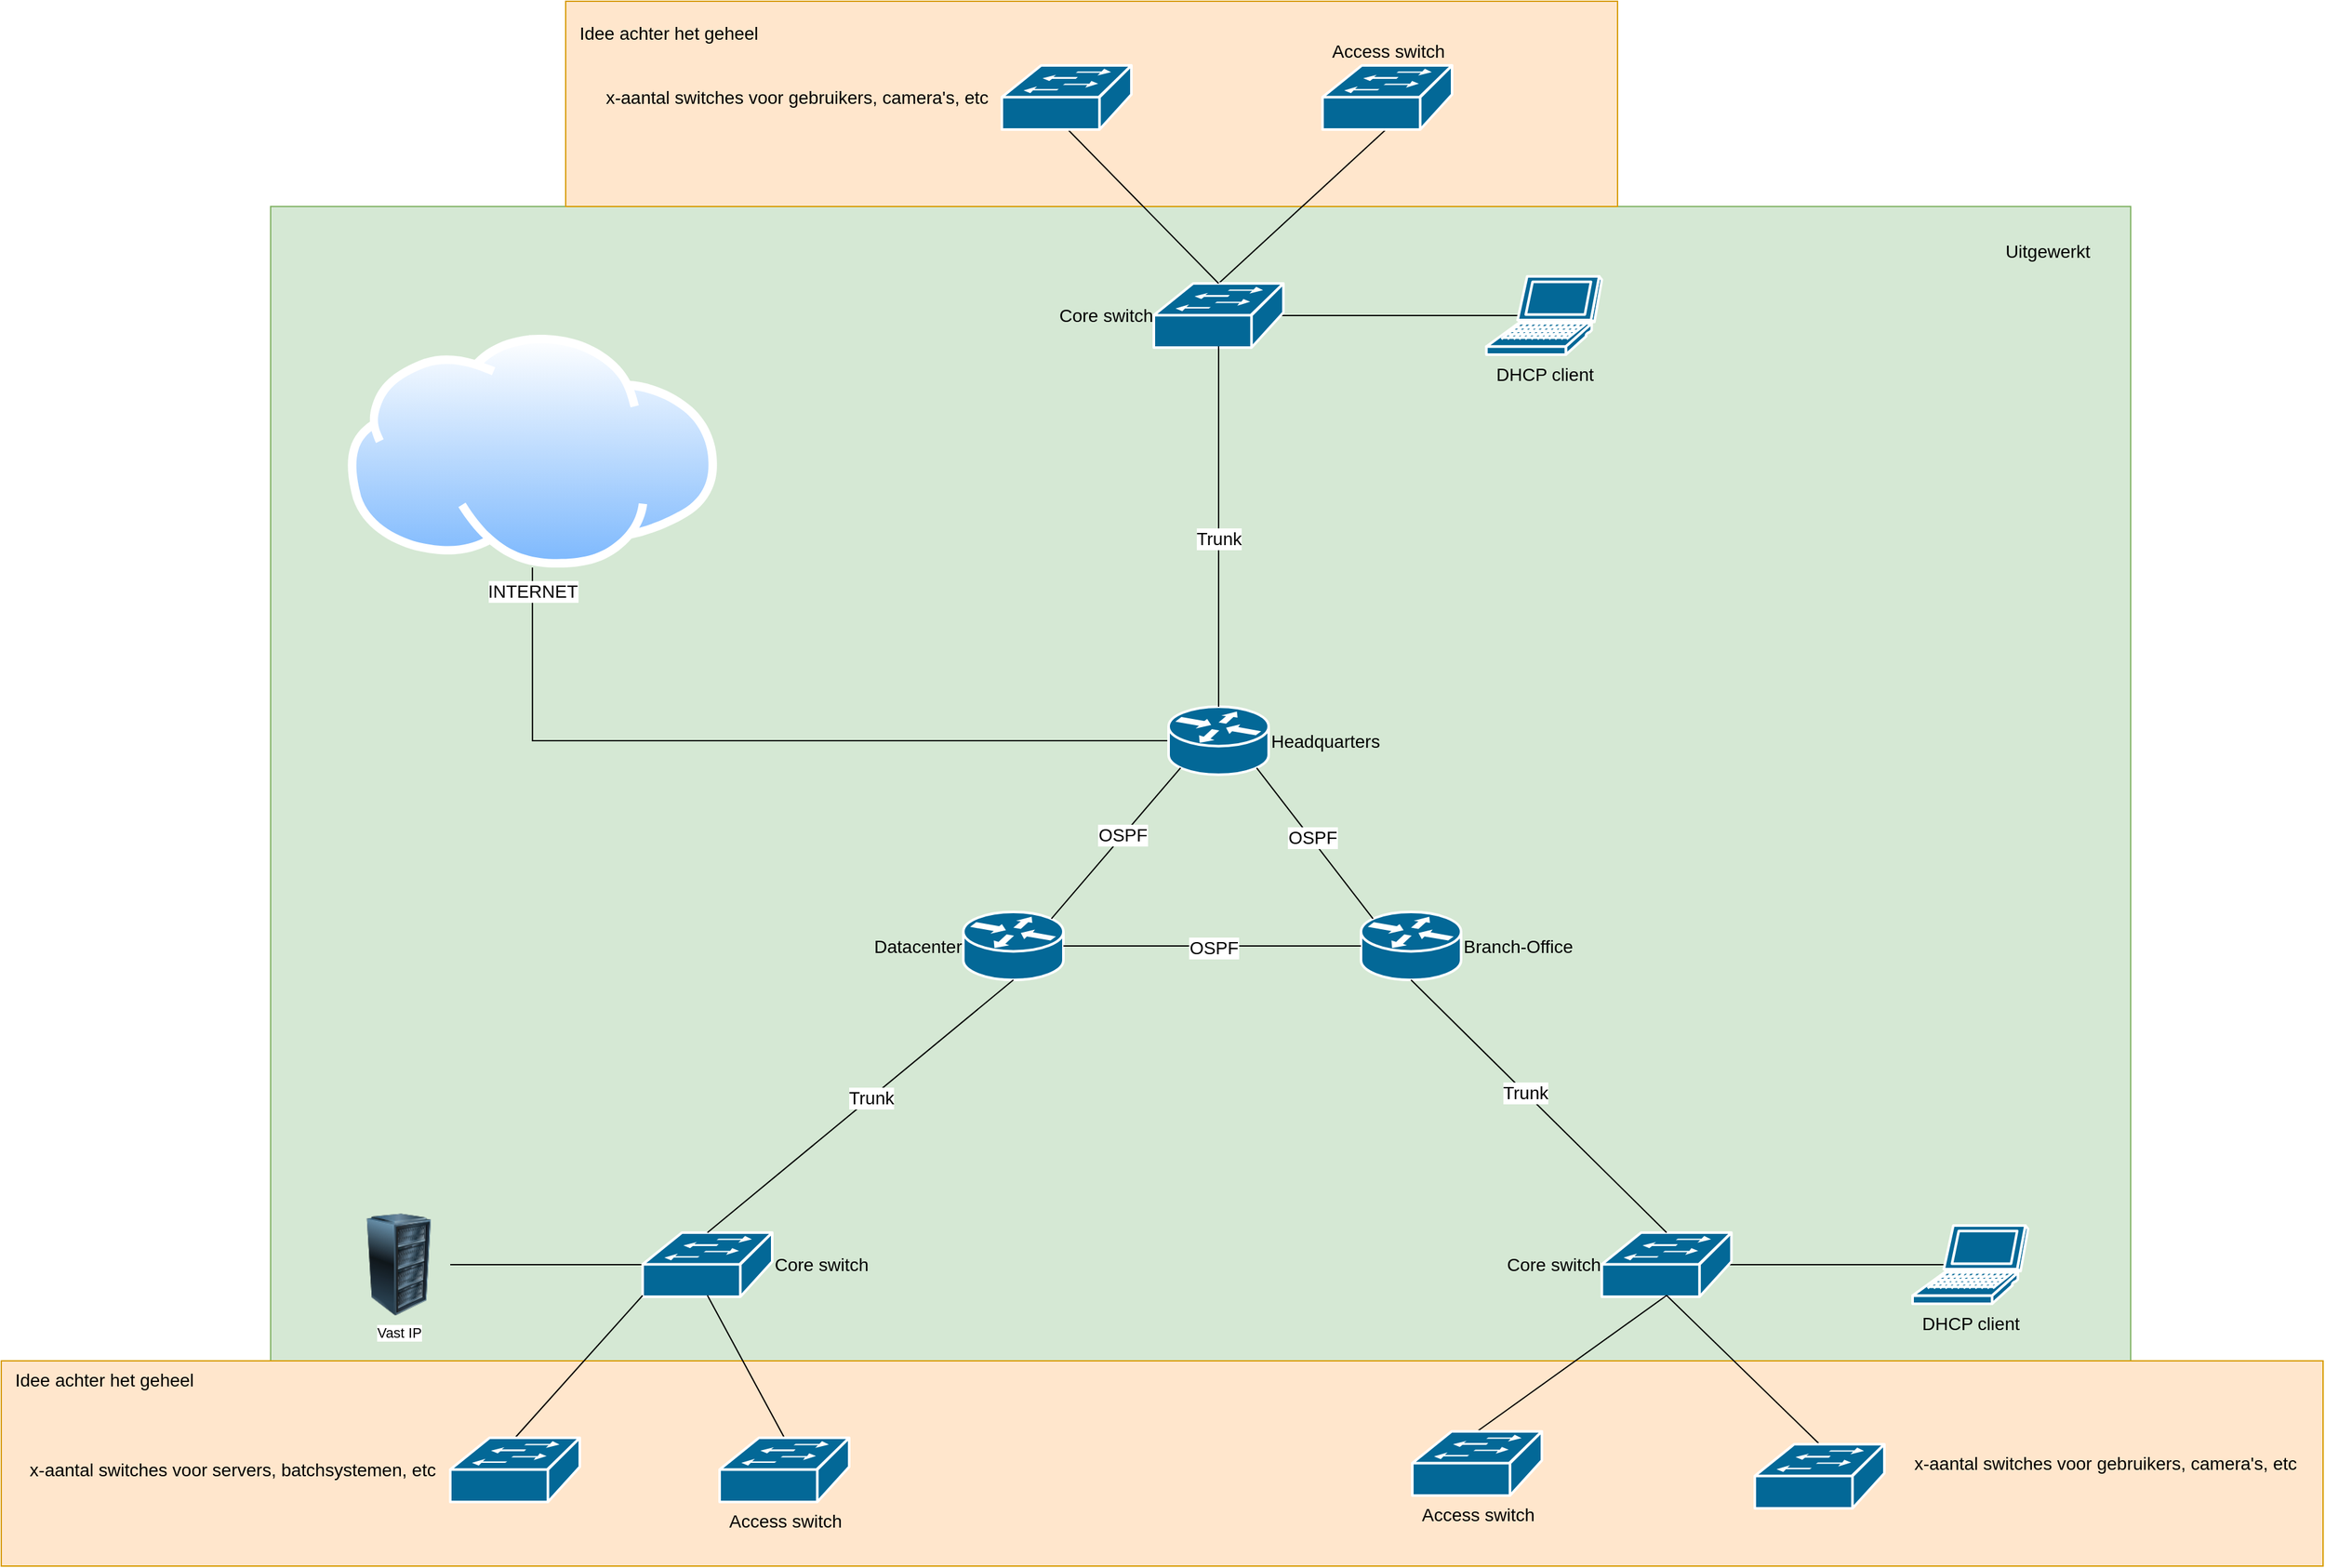 <mxfile version="21.2.8" type="device">
  <diagram name="Pagina-1" id="W23_X541e6y2MfkYqed9">
    <mxGraphModel dx="3405" dy="2674" grid="1" gridSize="10" guides="1" tooltips="1" connect="1" arrows="1" fold="1" page="1" pageScale="1" pageWidth="827" pageHeight="1169" math="0" shadow="0">
      <root>
        <mxCell id="0" />
        <mxCell id="1" parent="0" />
        <mxCell id="GLR42YzEa3PPZby19KPs-6" value="" style="rounded=0;whiteSpace=wrap;html=1;fontFamily=Helvetica;fontSize=11;fillColor=#d5e8d4;strokeColor=#82b366;" vertex="1" parent="1">
          <mxGeometry x="-320" y="-570" width="1450" height="900" as="geometry" />
        </mxCell>
        <mxCell id="GLR42YzEa3PPZby19KPs-5" value="" style="rounded=0;whiteSpace=wrap;html=1;fontFamily=Helvetica;fontSize=11;fillColor=#ffe6cc;strokeColor=#d79b00;" vertex="1" parent="1">
          <mxGeometry x="-90" y="-730" width="820" height="160" as="geometry" />
        </mxCell>
        <mxCell id="GLR42YzEa3PPZby19KPs-4" value="" style="rounded=0;whiteSpace=wrap;html=1;fontFamily=Helvetica;fontSize=11;fillColor=#ffe6cc;strokeColor=#d79b00;" vertex="1" parent="1">
          <mxGeometry x="-530" y="330" width="1810" height="160" as="geometry" />
        </mxCell>
        <mxCell id="i4wC0IGkZqT9QOlvnzg9-7" style="edgeStyle=orthogonalEdgeStyle;rounded=0;orthogonalLoop=1;jettySize=auto;html=1;exitX=0;exitY=0.5;exitDx=0;exitDy=0;exitPerimeter=0;entryX=0.5;entryY=1;entryDx=0;entryDy=0;endArrow=none;endFill=0;" parent="1" source="i4wC0IGkZqT9QOlvnzg9-2" target="i4wC0IGkZqT9QOlvnzg9-5" edge="1">
          <mxGeometry relative="1" as="geometry" />
        </mxCell>
        <mxCell id="i4wC0IGkZqT9QOlvnzg9-2" value="Headquarters" style="shape=mxgraph.cisco.routers.router;sketch=0;html=1;pointerEvents=1;dashed=0;fillColor=#036897;strokeColor=#ffffff;strokeWidth=2;verticalLabelPosition=middle;verticalAlign=middle;align=left;outlineConnect=0;labelPosition=right;fontSize=14;" parent="1" vertex="1">
          <mxGeometry x="380" y="-180" width="78" height="53" as="geometry" />
        </mxCell>
        <mxCell id="i4wC0IGkZqT9QOlvnzg9-3" value="Branch-Office" style="shape=mxgraph.cisco.routers.router;sketch=0;html=1;pointerEvents=1;dashed=0;fillColor=#036897;strokeColor=#ffffff;strokeWidth=2;verticalLabelPosition=middle;verticalAlign=middle;align=left;outlineConnect=0;labelPosition=right;fontSize=14;" parent="1" vertex="1">
          <mxGeometry x="530" y="-20" width="78" height="53" as="geometry" />
        </mxCell>
        <mxCell id="i4wC0IGkZqT9QOlvnzg9-4" value="Datacenter" style="shape=mxgraph.cisco.routers.router;sketch=0;html=1;pointerEvents=1;dashed=0;fillColor=#036897;strokeColor=#ffffff;strokeWidth=2;verticalLabelPosition=middle;verticalAlign=middle;align=right;outlineConnect=0;labelPosition=left;fontSize=14;" parent="1" vertex="1">
          <mxGeometry x="220" y="-20" width="78" height="53" as="geometry" />
        </mxCell>
        <mxCell id="i4wC0IGkZqT9QOlvnzg9-5" value="INTERNET" style="image;aspect=fixed;perimeter=ellipsePerimeter;html=1;align=center;shadow=0;dashed=0;spacingTop=3;image=img/lib/active_directory/internet_cloud.svg;fontSize=14;" parent="1" vertex="1">
          <mxGeometry x="-260" y="-470" width="288.1" height="181.5" as="geometry" />
        </mxCell>
        <mxCell id="i4wC0IGkZqT9QOlvnzg9-10" style="edgeStyle=none;shape=connector;rounded=0;orthogonalLoop=1;jettySize=auto;html=1;exitX=0.12;exitY=0.9;exitDx=0;exitDy=0;exitPerimeter=0;entryX=0.88;entryY=0.1;entryDx=0;entryDy=0;entryPerimeter=0;labelBackgroundColor=default;strokeColor=default;align=center;verticalAlign=middle;fontFamily=Helvetica;fontSize=11;fontColor=default;endArrow=none;endFill=0;" parent="1" source="i4wC0IGkZqT9QOlvnzg9-2" target="i4wC0IGkZqT9QOlvnzg9-4" edge="1">
          <mxGeometry relative="1" as="geometry" />
        </mxCell>
        <mxCell id="9yjYwA-k7Yr-n4Xn9-02-23" value="OSPF" style="edgeLabel;html=1;align=center;verticalAlign=middle;resizable=0;points=[];fontSize=14;fontFamily=Helvetica;fontColor=default;" parent="i4wC0IGkZqT9QOlvnzg9-10" vertex="1" connectable="0">
          <mxGeometry x="-0.184" y="1" relative="1" as="geometry">
            <mxPoint x="-5" y="4" as="offset" />
          </mxGeometry>
        </mxCell>
        <mxCell id="i4wC0IGkZqT9QOlvnzg9-14" style="edgeStyle=none;shape=connector;rounded=0;orthogonalLoop=1;jettySize=auto;html=1;exitX=1;exitY=0.5;exitDx=0;exitDy=0;exitPerimeter=0;entryX=0;entryY=0.5;entryDx=0;entryDy=0;entryPerimeter=0;labelBackgroundColor=default;strokeColor=default;align=center;verticalAlign=middle;fontFamily=Helvetica;fontSize=11;fontColor=default;endArrow=none;endFill=0;" parent="1" source="i4wC0IGkZqT9QOlvnzg9-4" target="i4wC0IGkZqT9QOlvnzg9-3" edge="1">
          <mxGeometry relative="1" as="geometry" />
        </mxCell>
        <mxCell id="9yjYwA-k7Yr-n4Xn9-02-25" value="OSPF" style="edgeLabel;html=1;align=center;verticalAlign=middle;resizable=0;points=[];fontSize=14;fontFamily=Helvetica;fontColor=default;" parent="i4wC0IGkZqT9QOlvnzg9-14" vertex="1" connectable="0">
          <mxGeometry x="0.142" y="-3" relative="1" as="geometry">
            <mxPoint x="-16" y="-2" as="offset" />
          </mxGeometry>
        </mxCell>
        <mxCell id="i4wC0IGkZqT9QOlvnzg9-15" style="edgeStyle=none;shape=connector;rounded=0;orthogonalLoop=1;jettySize=auto;html=1;exitX=0.12;exitY=0.1;exitDx=0;exitDy=0;exitPerimeter=0;entryX=0.88;entryY=0.9;entryDx=0;entryDy=0;entryPerimeter=0;labelBackgroundColor=default;strokeColor=default;align=center;verticalAlign=middle;fontFamily=Helvetica;fontSize=11;fontColor=default;endArrow=none;endFill=0;" parent="1" source="i4wC0IGkZqT9QOlvnzg9-3" target="i4wC0IGkZqT9QOlvnzg9-2" edge="1">
          <mxGeometry relative="1" as="geometry" />
        </mxCell>
        <mxCell id="9yjYwA-k7Yr-n4Xn9-02-24" value="OSPF" style="edgeLabel;html=1;align=center;verticalAlign=middle;resizable=0;points=[];fontSize=14;fontFamily=Helvetica;fontColor=default;" parent="i4wC0IGkZqT9QOlvnzg9-15" vertex="1" connectable="0">
          <mxGeometry x="0.145" y="-2" relative="1" as="geometry">
            <mxPoint x="3" y="5" as="offset" />
          </mxGeometry>
        </mxCell>
        <mxCell id="9yjYwA-k7Yr-n4Xn9-02-14" style="edgeStyle=none;shape=connector;rounded=0;orthogonalLoop=1;jettySize=auto;html=1;exitX=0.5;exitY=0;exitDx=0;exitDy=0;exitPerimeter=0;entryX=0.5;entryY=0.98;entryDx=0;entryDy=0;entryPerimeter=0;labelBackgroundColor=default;strokeColor=default;fontFamily=Helvetica;fontSize=11;fontColor=default;endArrow=none;endFill=0;" parent="1" source="i4wC0IGkZqT9QOlvnzg9-16" target="9yjYwA-k7Yr-n4Xn9-02-11" edge="1">
          <mxGeometry relative="1" as="geometry" />
        </mxCell>
        <mxCell id="GLR42YzEa3PPZby19KPs-1" style="rounded=0;orthogonalLoop=1;jettySize=auto;html=1;exitX=0.98;exitY=0.5;exitDx=0;exitDy=0;exitPerimeter=0;entryX=0.28;entryY=0.5;entryDx=0;entryDy=0;entryPerimeter=0;endArrow=none;endFill=0;" edge="1" parent="1" source="i4wC0IGkZqT9QOlvnzg9-16" target="i4wC0IGkZqT9QOlvnzg9-30">
          <mxGeometry relative="1" as="geometry" />
        </mxCell>
        <mxCell id="i4wC0IGkZqT9QOlvnzg9-16" value="Core switch" style="shape=mxgraph.cisco.switches.workgroup_switch;sketch=0;html=1;pointerEvents=1;dashed=0;fillColor=#036897;strokeColor=#ffffff;strokeWidth=2;verticalLabelPosition=middle;verticalAlign=middle;align=right;outlineConnect=0;fontFamily=Helvetica;fontSize=14;fontColor=default;labelPosition=left;" parent="1" vertex="1">
          <mxGeometry x="368.5" y="-510" width="101" height="50" as="geometry" />
        </mxCell>
        <mxCell id="i4wC0IGkZqT9QOlvnzg9-17" style="edgeStyle=none;shape=connector;rounded=0;orthogonalLoop=1;jettySize=auto;html=1;exitX=0.5;exitY=0;exitDx=0;exitDy=0;exitPerimeter=0;entryX=0.5;entryY=0.98;entryDx=0;entryDy=0;entryPerimeter=0;labelBackgroundColor=default;strokeColor=default;align=center;verticalAlign=middle;fontFamily=Helvetica;fontSize=11;fontColor=default;endArrow=none;endFill=0;" parent="1" source="i4wC0IGkZqT9QOlvnzg9-2" target="i4wC0IGkZqT9QOlvnzg9-16" edge="1">
          <mxGeometry relative="1" as="geometry" />
        </mxCell>
        <mxCell id="9yjYwA-k7Yr-n4Xn9-02-28" value="Trunk" style="edgeLabel;html=1;align=center;verticalAlign=middle;resizable=0;points=[];fontSize=14;fontFamily=Helvetica;fontColor=default;" parent="i4wC0IGkZqT9QOlvnzg9-17" vertex="1" connectable="0">
          <mxGeometry x="-0.069" relative="1" as="geometry">
            <mxPoint as="offset" />
          </mxGeometry>
        </mxCell>
        <mxCell id="GLR42YzEa3PPZby19KPs-3" style="edgeStyle=none;shape=connector;rounded=0;orthogonalLoop=1;jettySize=auto;html=1;exitX=0;exitY=0.5;exitDx=0;exitDy=0;exitPerimeter=0;entryX=1;entryY=0.5;entryDx=0;entryDy=0;labelBackgroundColor=default;strokeColor=default;fontFamily=Helvetica;fontSize=11;fontColor=default;endArrow=none;endFill=0;" edge="1" parent="1" source="i4wC0IGkZqT9QOlvnzg9-18" target="9yjYwA-k7Yr-n4Xn9-02-17">
          <mxGeometry relative="1" as="geometry" />
        </mxCell>
        <mxCell id="i4wC0IGkZqT9QOlvnzg9-18" value="Core switch" style="shape=mxgraph.cisco.switches.workgroup_switch;sketch=0;html=1;pointerEvents=1;dashed=0;fillColor=#036897;strokeColor=#ffffff;strokeWidth=2;verticalLabelPosition=middle;verticalAlign=middle;align=left;outlineConnect=0;fontFamily=Helvetica;fontSize=14;fontColor=default;labelPosition=right;" parent="1" vertex="1">
          <mxGeometry x="-30" y="230" width="101" height="50" as="geometry" />
        </mxCell>
        <mxCell id="GLR42YzEa3PPZby19KPs-2" style="edgeStyle=none;shape=connector;rounded=0;orthogonalLoop=1;jettySize=auto;html=1;exitX=0.98;exitY=0.5;exitDx=0;exitDy=0;exitPerimeter=0;entryX=0.28;entryY=0.5;entryDx=0;entryDy=0;entryPerimeter=0;labelBackgroundColor=default;strokeColor=default;fontFamily=Helvetica;fontSize=11;fontColor=default;endArrow=none;endFill=0;" edge="1" parent="1" source="i4wC0IGkZqT9QOlvnzg9-20" target="i4wC0IGkZqT9QOlvnzg9-26">
          <mxGeometry relative="1" as="geometry" />
        </mxCell>
        <mxCell id="i4wC0IGkZqT9QOlvnzg9-20" value="Core switch" style="shape=mxgraph.cisco.switches.workgroup_switch;sketch=0;html=1;pointerEvents=1;dashed=0;fillColor=#036897;strokeColor=#ffffff;strokeWidth=2;verticalLabelPosition=middle;verticalAlign=middle;align=right;outlineConnect=0;fontFamily=Helvetica;fontSize=14;fontColor=default;labelPosition=left;" parent="1" vertex="1">
          <mxGeometry x="717.75" y="230" width="101" height="50" as="geometry" />
        </mxCell>
        <mxCell id="i4wC0IGkZqT9QOlvnzg9-21" style="edgeStyle=none;shape=connector;rounded=0;orthogonalLoop=1;jettySize=auto;html=1;exitX=0.5;exitY=1;exitDx=0;exitDy=0;exitPerimeter=0;entryX=0.5;entryY=0;entryDx=0;entryDy=0;entryPerimeter=0;labelBackgroundColor=default;strokeColor=default;align=center;verticalAlign=middle;fontFamily=Helvetica;fontSize=11;fontColor=default;endArrow=none;endFill=0;" parent="1" source="i4wC0IGkZqT9QOlvnzg9-4" target="i4wC0IGkZqT9QOlvnzg9-18" edge="1">
          <mxGeometry relative="1" as="geometry" />
        </mxCell>
        <mxCell id="9yjYwA-k7Yr-n4Xn9-02-26" value="Trunk" style="edgeLabel;html=1;align=center;verticalAlign=middle;resizable=0;points=[];fontSize=14;fontFamily=Helvetica;fontColor=default;" parent="i4wC0IGkZqT9QOlvnzg9-21" vertex="1" connectable="0">
          <mxGeometry x="-0.068" relative="1" as="geometry">
            <mxPoint as="offset" />
          </mxGeometry>
        </mxCell>
        <mxCell id="i4wC0IGkZqT9QOlvnzg9-22" style="edgeStyle=none;shape=connector;rounded=0;orthogonalLoop=1;jettySize=auto;html=1;exitX=0.5;exitY=1;exitDx=0;exitDy=0;exitPerimeter=0;entryX=0.5;entryY=0;entryDx=0;entryDy=0;entryPerimeter=0;labelBackgroundColor=default;strokeColor=default;align=center;verticalAlign=middle;fontFamily=Helvetica;fontSize=11;fontColor=default;endArrow=none;endFill=0;" parent="1" source="i4wC0IGkZqT9QOlvnzg9-3" target="i4wC0IGkZqT9QOlvnzg9-20" edge="1">
          <mxGeometry relative="1" as="geometry" />
        </mxCell>
        <mxCell id="9yjYwA-k7Yr-n4Xn9-02-27" value="Trunk" style="edgeLabel;html=1;align=center;verticalAlign=middle;resizable=0;points=[];fontSize=14;fontFamily=Helvetica;fontColor=default;" parent="i4wC0IGkZqT9QOlvnzg9-22" vertex="1" connectable="0">
          <mxGeometry x="-0.113" relative="1" as="geometry">
            <mxPoint as="offset" />
          </mxGeometry>
        </mxCell>
        <mxCell id="i4wC0IGkZqT9QOlvnzg9-26" value="DHCP client" style="shape=mxgraph.cisco.computers_and_peripherals.laptop;sketch=0;html=1;pointerEvents=1;dashed=0;fillColor=#036897;strokeColor=#ffffff;strokeWidth=2;verticalLabelPosition=bottom;verticalAlign=top;align=center;outlineConnect=0;fontFamily=Helvetica;fontSize=14;fontColor=default;" parent="1" vertex="1">
          <mxGeometry x="960" y="224.5" width="90" height="61" as="geometry" />
        </mxCell>
        <mxCell id="i4wC0IGkZqT9QOlvnzg9-30" value="&lt;font style=&quot;font-size: 14px;&quot;&gt;DHCP client&lt;/font&gt;" style="shape=mxgraph.cisco.computers_and_peripherals.laptop;sketch=0;html=1;pointerEvents=1;dashed=0;fillColor=#036897;strokeColor=#ffffff;strokeWidth=2;verticalLabelPosition=bottom;verticalAlign=top;align=center;outlineConnect=0;fontFamily=Helvetica;fontSize=14;fontColor=default;" parent="1" vertex="1">
          <mxGeometry x="627.75" y="-515.5" width="90" height="61" as="geometry" />
        </mxCell>
        <mxCell id="9yjYwA-k7Yr-n4Xn9-02-4" style="edgeStyle=none;shape=connector;rounded=0;orthogonalLoop=1;jettySize=auto;html=1;exitX=0.5;exitY=0;exitDx=0;exitDy=0;exitPerimeter=0;entryX=0.5;entryY=0.98;entryDx=0;entryDy=0;entryPerimeter=0;labelBackgroundColor=default;strokeColor=default;fontFamily=Helvetica;fontSize=11;fontColor=default;endArrow=none;endFill=0;" parent="1" source="9yjYwA-k7Yr-n4Xn9-02-1" target="i4wC0IGkZqT9QOlvnzg9-18" edge="1">
          <mxGeometry relative="1" as="geometry" />
        </mxCell>
        <mxCell id="9yjYwA-k7Yr-n4Xn9-02-1" value="Access switch" style="shape=mxgraph.cisco.switches.workgroup_switch;sketch=0;html=1;pointerEvents=1;dashed=0;fillColor=#036897;strokeColor=#ffffff;strokeWidth=2;verticalLabelPosition=bottom;verticalAlign=top;align=center;outlineConnect=0;fontFamily=Helvetica;fontSize=14;fontColor=default;" parent="1" vertex="1">
          <mxGeometry x="30" y="390" width="101" height="50" as="geometry" />
        </mxCell>
        <mxCell id="9yjYwA-k7Yr-n4Xn9-02-3" style="rounded=0;orthogonalLoop=1;jettySize=auto;html=1;exitX=0.5;exitY=0;exitDx=0;exitDy=0;exitPerimeter=0;entryX=0;entryY=0.98;entryDx=0;entryDy=0;entryPerimeter=0;endArrow=none;endFill=0;" parent="1" source="9yjYwA-k7Yr-n4Xn9-02-2" target="i4wC0IGkZqT9QOlvnzg9-18" edge="1">
          <mxGeometry relative="1" as="geometry" />
        </mxCell>
        <mxCell id="9yjYwA-k7Yr-n4Xn9-02-2" value="" style="shape=mxgraph.cisco.switches.workgroup_switch;sketch=0;html=1;pointerEvents=1;dashed=0;fillColor=#036897;strokeColor=#ffffff;strokeWidth=2;verticalLabelPosition=bottom;verticalAlign=top;align=center;outlineConnect=0;fontFamily=Helvetica;fontSize=11;fontColor=default;" parent="1" vertex="1">
          <mxGeometry x="-180" y="390" width="101" height="50" as="geometry" />
        </mxCell>
        <mxCell id="9yjYwA-k7Yr-n4Xn9-02-7" style="edgeStyle=none;shape=connector;rounded=0;orthogonalLoop=1;jettySize=auto;html=1;exitX=0.5;exitY=0;exitDx=0;exitDy=0;exitPerimeter=0;entryX=0.5;entryY=0.98;entryDx=0;entryDy=0;entryPerimeter=0;labelBackgroundColor=default;strokeColor=default;fontFamily=Helvetica;fontSize=11;fontColor=default;endArrow=none;endFill=0;" parent="1" source="9yjYwA-k7Yr-n4Xn9-02-5" target="i4wC0IGkZqT9QOlvnzg9-20" edge="1">
          <mxGeometry relative="1" as="geometry" />
        </mxCell>
        <mxCell id="9yjYwA-k7Yr-n4Xn9-02-5" value="Access switch" style="shape=mxgraph.cisco.switches.workgroup_switch;sketch=0;html=1;pointerEvents=1;dashed=0;fillColor=#036897;strokeColor=#ffffff;strokeWidth=2;verticalLabelPosition=bottom;verticalAlign=top;align=center;outlineConnect=0;fontFamily=Helvetica;fontSize=14;fontColor=default;" parent="1" vertex="1">
          <mxGeometry x="570" y="385" width="101" height="50" as="geometry" />
        </mxCell>
        <mxCell id="9yjYwA-k7Yr-n4Xn9-02-9" style="edgeStyle=none;shape=connector;rounded=0;orthogonalLoop=1;jettySize=auto;html=1;exitX=0.5;exitY=0;exitDx=0;exitDy=0;exitPerimeter=0;entryX=0.5;entryY=0.98;entryDx=0;entryDy=0;entryPerimeter=0;labelBackgroundColor=default;strokeColor=default;fontFamily=Helvetica;fontSize=11;fontColor=default;endArrow=none;endFill=0;" parent="1" source="9yjYwA-k7Yr-n4Xn9-02-6" target="i4wC0IGkZqT9QOlvnzg9-20" edge="1">
          <mxGeometry relative="1" as="geometry" />
        </mxCell>
        <mxCell id="9yjYwA-k7Yr-n4Xn9-02-6" value="" style="shape=mxgraph.cisco.switches.workgroup_switch;sketch=0;html=1;pointerEvents=1;dashed=0;fillColor=#036897;strokeColor=#ffffff;strokeWidth=2;verticalLabelPosition=bottom;verticalAlign=top;align=center;outlineConnect=0;fontFamily=Helvetica;fontSize=11;fontColor=default;" parent="1" vertex="1">
          <mxGeometry x="837" y="395" width="101" height="50" as="geometry" />
        </mxCell>
        <mxCell id="9yjYwA-k7Yr-n4Xn9-02-13" style="edgeStyle=none;shape=connector;rounded=0;orthogonalLoop=1;jettySize=auto;html=1;exitX=0.5;exitY=0.98;exitDx=0;exitDy=0;exitPerimeter=0;entryX=0.5;entryY=0;entryDx=0;entryDy=0;entryPerimeter=0;labelBackgroundColor=default;strokeColor=default;fontFamily=Helvetica;fontSize=11;fontColor=default;endArrow=none;endFill=0;" parent="1" source="9yjYwA-k7Yr-n4Xn9-02-10" target="i4wC0IGkZqT9QOlvnzg9-16" edge="1">
          <mxGeometry relative="1" as="geometry" />
        </mxCell>
        <mxCell id="9yjYwA-k7Yr-n4Xn9-02-10" value="" style="shape=mxgraph.cisco.switches.workgroup_switch;sketch=0;html=1;pointerEvents=1;dashed=0;fillColor=#036897;strokeColor=#ffffff;strokeWidth=2;verticalLabelPosition=bottom;verticalAlign=top;align=center;outlineConnect=0;fontFamily=Helvetica;fontSize=11;fontColor=default;" parent="1" vertex="1">
          <mxGeometry x="250" y="-680" width="101" height="50" as="geometry" />
        </mxCell>
        <mxCell id="9yjYwA-k7Yr-n4Xn9-02-11" value="Access switch" style="shape=mxgraph.cisco.switches.workgroup_switch;sketch=0;html=1;pointerEvents=1;dashed=0;fillColor=#036897;strokeColor=#ffffff;strokeWidth=2;verticalLabelPosition=top;verticalAlign=bottom;align=center;outlineConnect=0;fontFamily=Helvetica;fontSize=14;fontColor=default;labelPosition=center;" parent="1" vertex="1">
          <mxGeometry x="500" y="-680" width="101" height="50" as="geometry" />
        </mxCell>
        <mxCell id="9yjYwA-k7Yr-n4Xn9-02-17" value="Vast IP" style="image;html=1;image=img/lib/clip_art/computers/Server_Rack_128x128.png;fontFamily=Helvetica;fontSize=11;fontColor=default;" parent="1" vertex="1">
          <mxGeometry x="-260" y="215" width="80" height="80" as="geometry" />
        </mxCell>
        <mxCell id="9yjYwA-k7Yr-n4Xn9-02-19" value="x-aantal switches voor servers, batchsystemen, etc" style="text;html=1;align=center;verticalAlign=middle;resizable=0;points=[];autosize=1;strokeColor=none;fillColor=none;fontSize=14;fontFamily=Helvetica;fontColor=default;" parent="1" vertex="1">
          <mxGeometry x="-520" y="400" width="340" height="30" as="geometry" />
        </mxCell>
        <mxCell id="9yjYwA-k7Yr-n4Xn9-02-20" value="x-aantal switches voor gebruikers, camera&#39;s, etc" style="text;html=1;align=center;verticalAlign=middle;resizable=0;points=[];autosize=1;strokeColor=none;fillColor=none;fontSize=14;fontFamily=Helvetica;fontColor=default;" parent="1" vertex="1">
          <mxGeometry x="950" y="395" width="320" height="30" as="geometry" />
        </mxCell>
        <mxCell id="9yjYwA-k7Yr-n4Xn9-02-29" value="x-aantal switches voor gebruikers, camera&#39;s, etc" style="text;html=1;align=center;verticalAlign=middle;resizable=0;points=[];autosize=1;strokeColor=none;fillColor=none;fontSize=14;fontFamily=Helvetica;fontColor=default;" parent="1" vertex="1">
          <mxGeometry x="-70" y="-670" width="320" height="30" as="geometry" />
        </mxCell>
        <mxCell id="GLR42YzEa3PPZby19KPs-7" value="Uitgewerkt" style="text;html=1;align=center;verticalAlign=middle;resizable=0;points=[];autosize=1;strokeColor=none;fillColor=none;fontSize=14;fontFamily=Helvetica;fontColor=default;" vertex="1" parent="1">
          <mxGeometry x="1020" y="-550" width="90" height="30" as="geometry" />
        </mxCell>
        <mxCell id="GLR42YzEa3PPZby19KPs-8" value="&lt;font style=&quot;font-size: 14px;&quot;&gt;Idee achter het geheel&lt;/font&gt;" style="text;html=1;align=center;verticalAlign=middle;resizable=0;points=[];autosize=1;strokeColor=none;fillColor=none;fontSize=11;fontFamily=Helvetica;fontColor=default;" vertex="1" parent="1">
          <mxGeometry x="-90" y="-720" width="160" height="30" as="geometry" />
        </mxCell>
        <mxCell id="GLR42YzEa3PPZby19KPs-9" value="&lt;font style=&quot;font-size: 14px;&quot;&gt;Idee achter het geheel&lt;/font&gt;" style="text;html=1;align=center;verticalAlign=middle;resizable=0;points=[];autosize=1;strokeColor=none;fillColor=none;fontSize=11;fontFamily=Helvetica;fontColor=default;" vertex="1" parent="1">
          <mxGeometry x="-530" y="330" width="160" height="30" as="geometry" />
        </mxCell>
      </root>
    </mxGraphModel>
  </diagram>
</mxfile>
